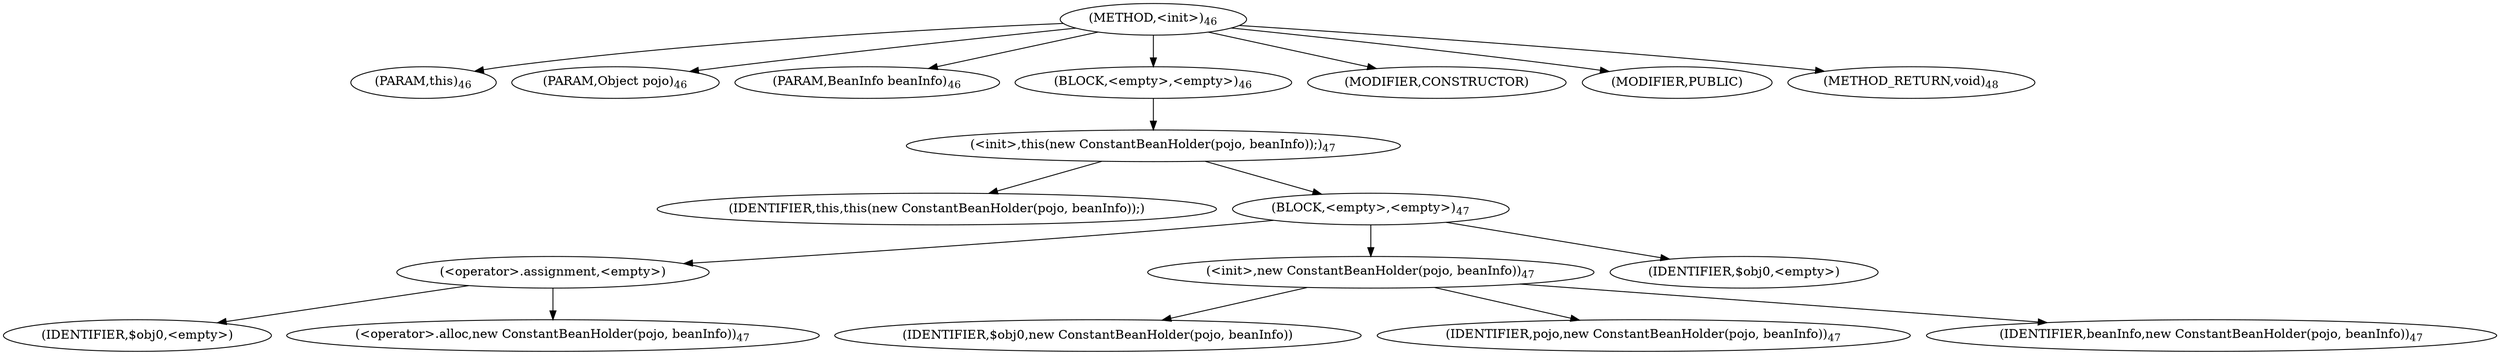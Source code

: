 digraph "&lt;init&gt;" {  
"47" [label = <(METHOD,&lt;init&gt;)<SUB>46</SUB>> ]
"4" [label = <(PARAM,this)<SUB>46</SUB>> ]
"48" [label = <(PARAM,Object pojo)<SUB>46</SUB>> ]
"49" [label = <(PARAM,BeanInfo beanInfo)<SUB>46</SUB>> ]
"50" [label = <(BLOCK,&lt;empty&gt;,&lt;empty&gt;)<SUB>46</SUB>> ]
"51" [label = <(&lt;init&gt;,this(new ConstantBeanHolder(pojo, beanInfo));)<SUB>47</SUB>> ]
"3" [label = <(IDENTIFIER,this,this(new ConstantBeanHolder(pojo, beanInfo));)> ]
"52" [label = <(BLOCK,&lt;empty&gt;,&lt;empty&gt;)<SUB>47</SUB>> ]
"53" [label = <(&lt;operator&gt;.assignment,&lt;empty&gt;)> ]
"54" [label = <(IDENTIFIER,$obj0,&lt;empty&gt;)> ]
"55" [label = <(&lt;operator&gt;.alloc,new ConstantBeanHolder(pojo, beanInfo))<SUB>47</SUB>> ]
"56" [label = <(&lt;init&gt;,new ConstantBeanHolder(pojo, beanInfo))<SUB>47</SUB>> ]
"57" [label = <(IDENTIFIER,$obj0,new ConstantBeanHolder(pojo, beanInfo))> ]
"58" [label = <(IDENTIFIER,pojo,new ConstantBeanHolder(pojo, beanInfo))<SUB>47</SUB>> ]
"59" [label = <(IDENTIFIER,beanInfo,new ConstantBeanHolder(pojo, beanInfo))<SUB>47</SUB>> ]
"60" [label = <(IDENTIFIER,$obj0,&lt;empty&gt;)> ]
"61" [label = <(MODIFIER,CONSTRUCTOR)> ]
"62" [label = <(MODIFIER,PUBLIC)> ]
"63" [label = <(METHOD_RETURN,void)<SUB>48</SUB>> ]
  "47" -> "4" 
  "47" -> "48" 
  "47" -> "49" 
  "47" -> "50" 
  "47" -> "61" 
  "47" -> "62" 
  "47" -> "63" 
  "50" -> "51" 
  "51" -> "3" 
  "51" -> "52" 
  "52" -> "53" 
  "52" -> "56" 
  "52" -> "60" 
  "53" -> "54" 
  "53" -> "55" 
  "56" -> "57" 
  "56" -> "58" 
  "56" -> "59" 
}
